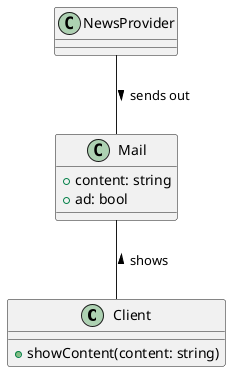 @startuml Classes
class Client {
    +showContent(content: string)
}

class NewsProvider

class Mail {
    +content: string
    +ad: bool
}

NewsProvider -- Mail : sends out >
Mail -- Client : < shows
@enduml
